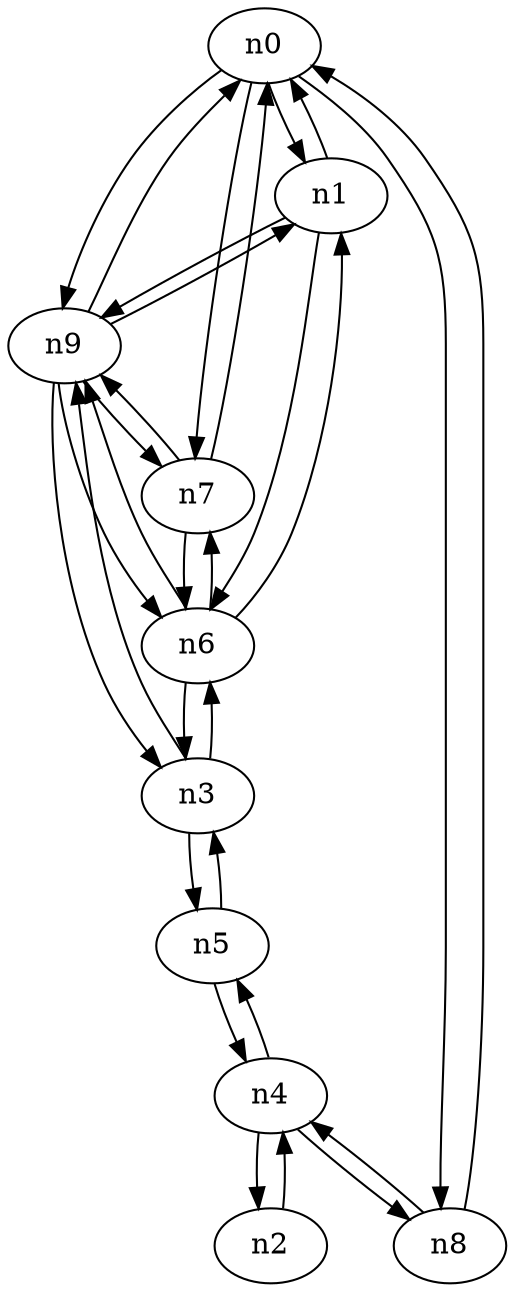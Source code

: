 digraph mapgraph {
n0[p="2293.8,583.9"]
n1[p="1910.3,1607.5"]
n2[p="1556.6,359.2"]
n3[p="770.5,2952.7"]
n4[p="962.3,2946.7"]
n5[p="2882.4,1288.3"]
n6[p="753.9,2503.9"]
n7[p="2913.5,2631.1"]
n8[p="2100.5,2481.8"]
n9[p="707.5,2134.7"]
n0 -> n1[d="300.0"]
n1 -> n0[d="300.0"]
n0 -> n7[d="300.0"]
n7 -> n0[d="300.0"]
n0 -> n8[d="300.0"]
n8 -> n0[d="300.0"]
n0 -> n9[d="300.0"]
n9 -> n0[d="300.0"]
n1 -> n6[d="300.0"]
n6 -> n1[d="300.0"]
n1 -> n9[d="300.0"]
n9 -> n1[d="300.0"]
n2 -> n4[d="300.0"]
n4 -> n2[d="300.0"]
n3 -> n5[d="300.0"]
n5 -> n3[d="300.0"]
n3 -> n6[d="300.0"]
n6 -> n3[d="300.0"]
n3 -> n9[d="300.0"]
n9 -> n3[d="300.0"]
n4 -> n5[d="300.0"]
n5 -> n4[d="300.0"]
n4 -> n8[d="300.0"]
n8 -> n4[d="300.0"]
n6 -> n7[d="300.0"]
n7 -> n6[d="300.0"]
n6 -> n9[d="300.0"]
n9 -> n6[d="300.0"]
n7 -> n9[d="300.0"]
n9 -> n7[d="300.0"]
}
